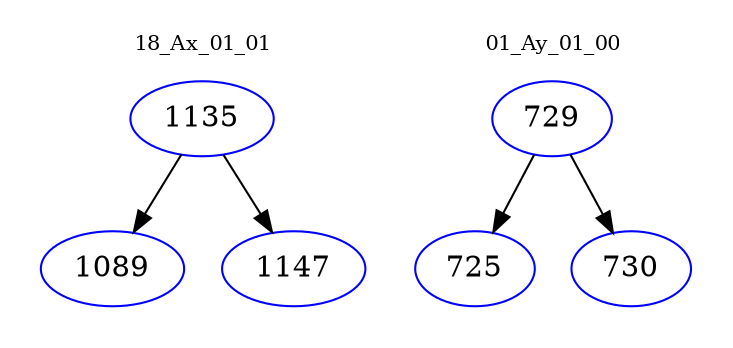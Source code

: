 digraph{
subgraph cluster_0 {
color = white
label = "18_Ax_01_01";
fontsize=10;
T0_1135 [label="1135", color="blue"]
T0_1135 -> T0_1089 [color="black"]
T0_1089 [label="1089", color="blue"]
T0_1135 -> T0_1147 [color="black"]
T0_1147 [label="1147", color="blue"]
}
subgraph cluster_1 {
color = white
label = "01_Ay_01_00";
fontsize=10;
T1_729 [label="729", color="blue"]
T1_729 -> T1_725 [color="black"]
T1_725 [label="725", color="blue"]
T1_729 -> T1_730 [color="black"]
T1_730 [label="730", color="blue"]
}
}
